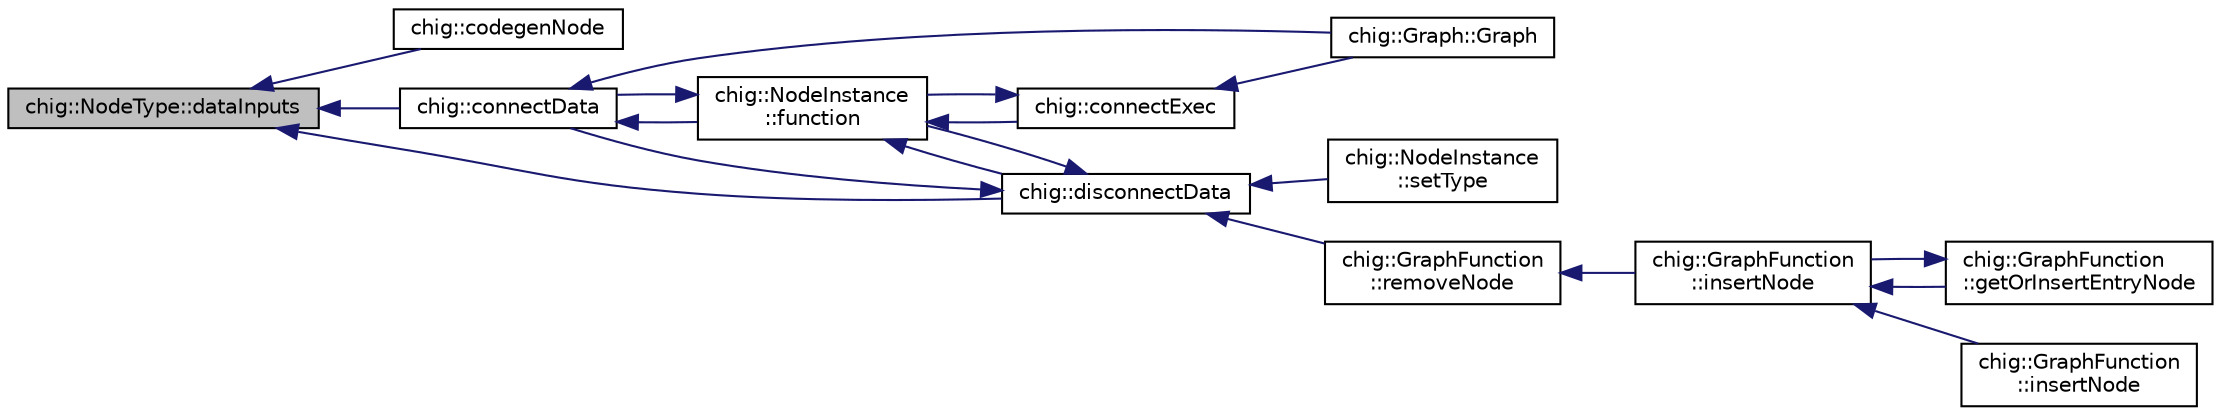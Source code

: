 digraph "chig::NodeType::dataInputs"
{
 // INTERACTIVE_SVG=YES
  edge [fontname="Helvetica",fontsize="10",labelfontname="Helvetica",labelfontsize="10"];
  node [fontname="Helvetica",fontsize="10",shape=record];
  rankdir="LR";
  Node39 [label="chig::NodeType::dataInputs",height=0.2,width=0.4,color="black", fillcolor="grey75", style="filled", fontcolor="black"];
  Node39 -> Node40 [dir="back",color="midnightblue",fontsize="10",style="solid",fontname="Helvetica"];
  Node40 [label="chig::codegenNode",height=0.2,width=0.4,color="black", fillcolor="white", style="filled",URL="$namespacechig.html#ad2853d231b924a6ae29a1c1f889d2eb3"];
  Node39 -> Node41 [dir="back",color="midnightblue",fontsize="10",style="solid",fontname="Helvetica"];
  Node41 [label="chig::connectData",height=0.2,width=0.4,color="black", fillcolor="white", style="filled",URL="$namespacechig.html#ad3c2fc880f6843f9a8a0f5ee0d62249d"];
  Node41 -> Node42 [dir="back",color="midnightblue",fontsize="10",style="solid",fontname="Helvetica"];
  Node42 [label="chig::NodeInstance\l::function",height=0.2,width=0.4,color="black", fillcolor="white", style="filled",URL="$structchig_1_1NodeInstance.html#ac06ee5988ee5f130088fee83a550f4d2",tooltip="Get the containing GraphFunction. "];
  Node42 -> Node41 [dir="back",color="midnightblue",fontsize="10",style="solid",fontname="Helvetica"];
  Node42 -> Node43 [dir="back",color="midnightblue",fontsize="10",style="solid",fontname="Helvetica"];
  Node43 [label="chig::connectExec",height=0.2,width=0.4,color="black", fillcolor="white", style="filled",URL="$namespacechig.html#a8a2e0029b591b2c20b39d570753f123f"];
  Node43 -> Node42 [dir="back",color="midnightblue",fontsize="10",style="solid",fontname="Helvetica"];
  Node43 -> Node44 [dir="back",color="midnightblue",fontsize="10",style="solid",fontname="Helvetica"];
  Node44 [label="chig::Graph::Graph",height=0.2,width=0.4,color="black", fillcolor="white", style="filled",URL="$structchig_1_1Graph.html#a1b1c12b94544f6bb8eb7b807ef2c0f7e"];
  Node42 -> Node45 [dir="back",color="midnightblue",fontsize="10",style="solid",fontname="Helvetica"];
  Node45 [label="chig::disconnectData",height=0.2,width=0.4,color="black", fillcolor="white", style="filled",URL="$namespacechig.html#a26aa6586df79345493de9fc130291c18"];
  Node45 -> Node41 [dir="back",color="midnightblue",fontsize="10",style="solid",fontname="Helvetica"];
  Node45 -> Node42 [dir="back",color="midnightblue",fontsize="10",style="solid",fontname="Helvetica"];
  Node45 -> Node46 [dir="back",color="midnightblue",fontsize="10",style="solid",fontname="Helvetica"];
  Node46 [label="chig::GraphFunction\l::removeNode",height=0.2,width=0.4,color="black", fillcolor="white", style="filled",URL="$structchig_1_1GraphFunction.html#a398599d8fe1982a3c76462b1b2375a6e"];
  Node46 -> Node47 [dir="back",color="midnightblue",fontsize="10",style="solid",fontname="Helvetica"];
  Node47 [label="chig::GraphFunction\l::insertNode",height=0.2,width=0.4,color="black", fillcolor="white", style="filled",URL="$structchig_1_1GraphFunction.html#a70b74dd7330f7afb2b3ab38feebd57c5"];
  Node47 -> Node48 [dir="back",color="midnightblue",fontsize="10",style="solid",fontname="Helvetica"];
  Node48 [label="chig::GraphFunction\l::getOrInsertEntryNode",height=0.2,width=0.4,color="black", fillcolor="white", style="filled",URL="$structchig_1_1GraphFunction.html#a1fd77fbd5bb46690fdc79cd9c6d35917"];
  Node48 -> Node47 [dir="back",color="midnightblue",fontsize="10",style="solid",fontname="Helvetica"];
  Node47 -> Node49 [dir="back",color="midnightblue",fontsize="10",style="solid",fontname="Helvetica"];
  Node49 [label="chig::GraphFunction\l::insertNode",height=0.2,width=0.4,color="black", fillcolor="white", style="filled",URL="$structchig_1_1GraphFunction.html#a449ab966907b5e32dd00d5f6bb1b3ede"];
  Node45 -> Node50 [dir="back",color="midnightblue",fontsize="10",style="solid",fontname="Helvetica"];
  Node50 [label="chig::NodeInstance\l::setType",height=0.2,width=0.4,color="black", fillcolor="white", style="filled",URL="$structchig_1_1NodeInstance.html#ab7b23fb84fff7176f7a6e62ce3762153"];
  Node41 -> Node44 [dir="back",color="midnightblue",fontsize="10",style="solid",fontname="Helvetica"];
  Node39 -> Node45 [dir="back",color="midnightblue",fontsize="10",style="solid",fontname="Helvetica"];
}
